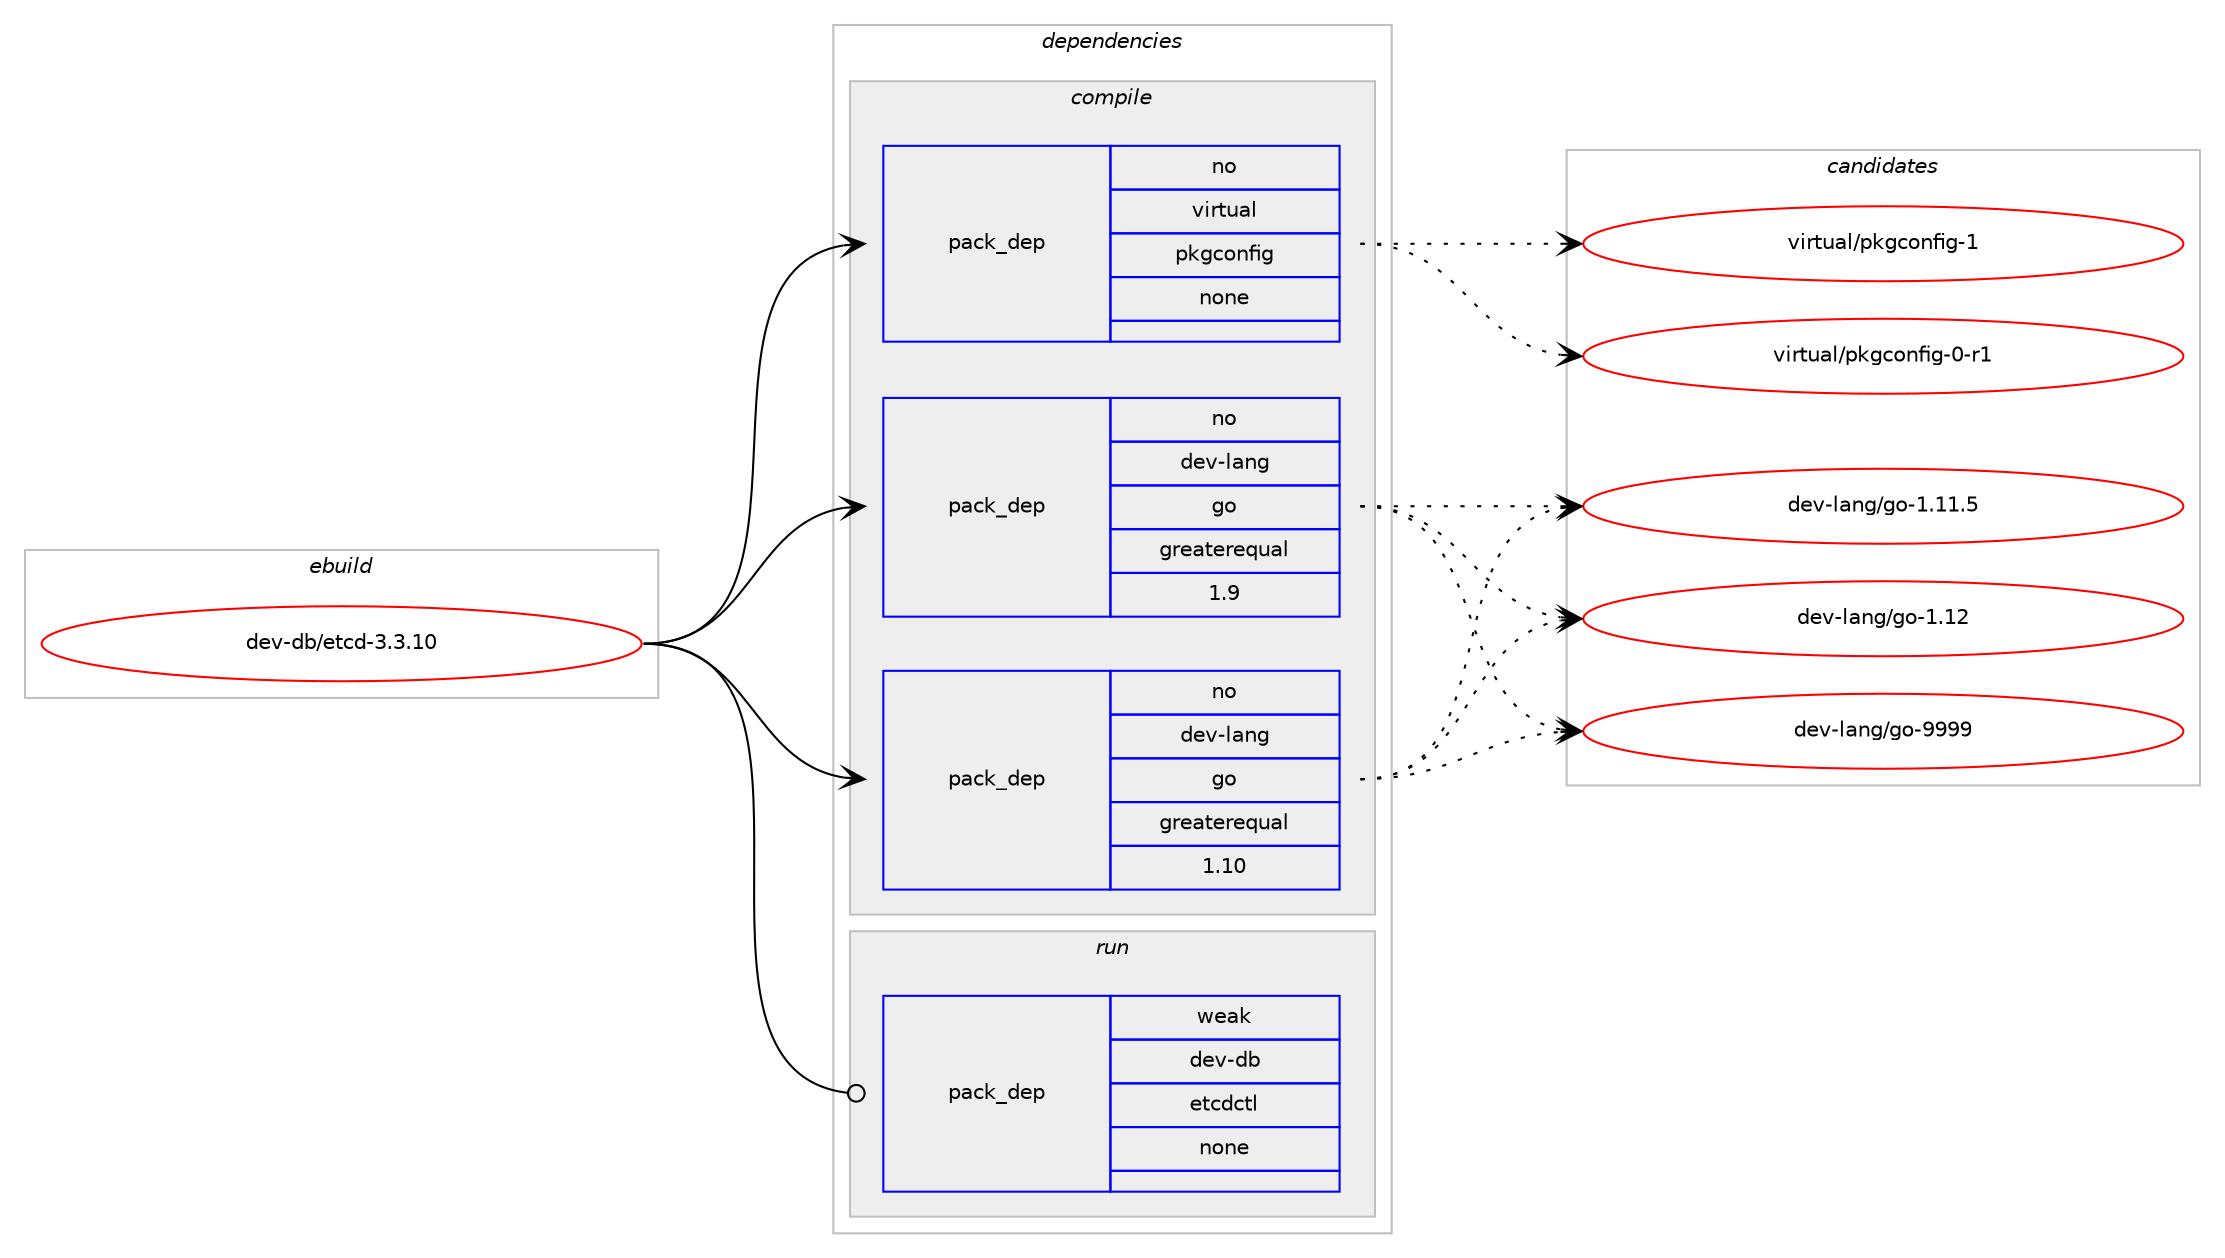 digraph prolog {

# *************
# Graph options
# *************

newrank=true;
concentrate=true;
compound=true;
graph [rankdir=LR,fontname=Helvetica,fontsize=10,ranksep=1.5];#, ranksep=2.5, nodesep=0.2];
edge  [arrowhead=vee];
node  [fontname=Helvetica,fontsize=10];

# **********
# The ebuild
# **********

subgraph cluster_leftcol {
color=gray;
rank=same;
label=<<i>ebuild</i>>;
id [label="dev-db/etcd-3.3.10", color=red, width=4, href="../dev-db/etcd-3.3.10.svg"];
}

# ****************
# The dependencies
# ****************

subgraph cluster_midcol {
color=gray;
label=<<i>dependencies</i>>;
subgraph cluster_compile {
fillcolor="#eeeeee";
style=filled;
label=<<i>compile</i>>;
subgraph pack940479 {
dependency1318023 [label=<<TABLE BORDER="0" CELLBORDER="1" CELLSPACING="0" CELLPADDING="4" WIDTH="220"><TR><TD ROWSPAN="6" CELLPADDING="30">pack_dep</TD></TR><TR><TD WIDTH="110">no</TD></TR><TR><TD>dev-lang</TD></TR><TR><TD>go</TD></TR><TR><TD>greaterequal</TD></TR><TR><TD>1.10</TD></TR></TABLE>>, shape=none, color=blue];
}
id:e -> dependency1318023:w [weight=20,style="solid",arrowhead="vee"];
subgraph pack940480 {
dependency1318024 [label=<<TABLE BORDER="0" CELLBORDER="1" CELLSPACING="0" CELLPADDING="4" WIDTH="220"><TR><TD ROWSPAN="6" CELLPADDING="30">pack_dep</TD></TR><TR><TD WIDTH="110">no</TD></TR><TR><TD>dev-lang</TD></TR><TR><TD>go</TD></TR><TR><TD>greaterequal</TD></TR><TR><TD>1.9</TD></TR></TABLE>>, shape=none, color=blue];
}
id:e -> dependency1318024:w [weight=20,style="solid",arrowhead="vee"];
subgraph pack940481 {
dependency1318025 [label=<<TABLE BORDER="0" CELLBORDER="1" CELLSPACING="0" CELLPADDING="4" WIDTH="220"><TR><TD ROWSPAN="6" CELLPADDING="30">pack_dep</TD></TR><TR><TD WIDTH="110">no</TD></TR><TR><TD>virtual</TD></TR><TR><TD>pkgconfig</TD></TR><TR><TD>none</TD></TR><TR><TD></TD></TR></TABLE>>, shape=none, color=blue];
}
id:e -> dependency1318025:w [weight=20,style="solid",arrowhead="vee"];
}
subgraph cluster_compileandrun {
fillcolor="#eeeeee";
style=filled;
label=<<i>compile and run</i>>;
}
subgraph cluster_run {
fillcolor="#eeeeee";
style=filled;
label=<<i>run</i>>;
subgraph pack940482 {
dependency1318026 [label=<<TABLE BORDER="0" CELLBORDER="1" CELLSPACING="0" CELLPADDING="4" WIDTH="220"><TR><TD ROWSPAN="6" CELLPADDING="30">pack_dep</TD></TR><TR><TD WIDTH="110">weak</TD></TR><TR><TD>dev-db</TD></TR><TR><TD>etcdctl</TD></TR><TR><TD>none</TD></TR><TR><TD></TD></TR></TABLE>>, shape=none, color=blue];
}
id:e -> dependency1318026:w [weight=20,style="solid",arrowhead="odot"];
}
}

# **************
# The candidates
# **************

subgraph cluster_choices {
rank=same;
color=gray;
label=<<i>candidates</i>>;

subgraph choice940479 {
color=black;
nodesep=1;
choice10010111845108971101034710311145494649494653 [label="dev-lang/go-1.11.5", color=red, width=4,href="../dev-lang/go-1.11.5.svg"];
choice1001011184510897110103471031114549464950 [label="dev-lang/go-1.12", color=red, width=4,href="../dev-lang/go-1.12.svg"];
choice1001011184510897110103471031114557575757 [label="dev-lang/go-9999", color=red, width=4,href="../dev-lang/go-9999.svg"];
dependency1318023:e -> choice10010111845108971101034710311145494649494653:w [style=dotted,weight="100"];
dependency1318023:e -> choice1001011184510897110103471031114549464950:w [style=dotted,weight="100"];
dependency1318023:e -> choice1001011184510897110103471031114557575757:w [style=dotted,weight="100"];
}
subgraph choice940480 {
color=black;
nodesep=1;
choice10010111845108971101034710311145494649494653 [label="dev-lang/go-1.11.5", color=red, width=4,href="../dev-lang/go-1.11.5.svg"];
choice1001011184510897110103471031114549464950 [label="dev-lang/go-1.12", color=red, width=4,href="../dev-lang/go-1.12.svg"];
choice1001011184510897110103471031114557575757 [label="dev-lang/go-9999", color=red, width=4,href="../dev-lang/go-9999.svg"];
dependency1318024:e -> choice10010111845108971101034710311145494649494653:w [style=dotted,weight="100"];
dependency1318024:e -> choice1001011184510897110103471031114549464950:w [style=dotted,weight="100"];
dependency1318024:e -> choice1001011184510897110103471031114557575757:w [style=dotted,weight="100"];
}
subgraph choice940481 {
color=black;
nodesep=1;
choice11810511411611797108471121071039911111010210510345484511449 [label="virtual/pkgconfig-0-r1", color=red, width=4,href="../virtual/pkgconfig-0-r1.svg"];
choice1181051141161179710847112107103991111101021051034549 [label="virtual/pkgconfig-1", color=red, width=4,href="../virtual/pkgconfig-1.svg"];
dependency1318025:e -> choice11810511411611797108471121071039911111010210510345484511449:w [style=dotted,weight="100"];
dependency1318025:e -> choice1181051141161179710847112107103991111101021051034549:w [style=dotted,weight="100"];
}
subgraph choice940482 {
color=black;
nodesep=1;
}
}

}
